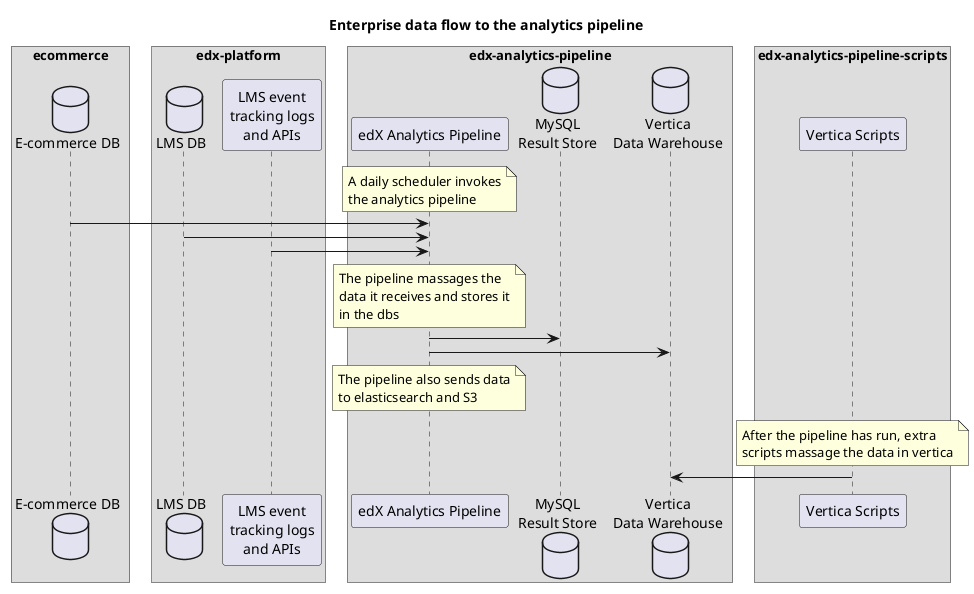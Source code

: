 @startuml
skinparam BoxPadding 10

title Enterprise data flow to the analytics pipeline

box "ecommerce"
    database "E-commerce DB" as ecomm_db
end box
box "edx-platform"
    database "LMS DB" as lms_db
    participant "LMS event\ntracking logs\nand APIs" as lms_event
end box

box "edx-analytics-pipeline"
    participant "edX Analytics Pipeline" as pipeline
    database "MySQL\nResult Store" as mysql
    database "Vertica\nData Warehouse" as vertica
end box

box "edx-analytics-pipeline-scripts"
    participant "Vertica Scripts" as scripts
end box

note over pipeline: A daily scheduler invokes\nthe analytics pipeline
ecomm_db -> pipeline
lms_db -> pipeline
lms_event -> pipeline

note over pipeline: The pipeline massages the\ndata it receives and stores it\nin the dbs
pipeline -> mysql
pipeline -> vertica
note over pipeline: The pipeline also sends data\nto elasticsearch and S3

note over scripts: After the pipeline has run, extra\nscripts massage the data in vertica
scripts -> vertica

@enduml
